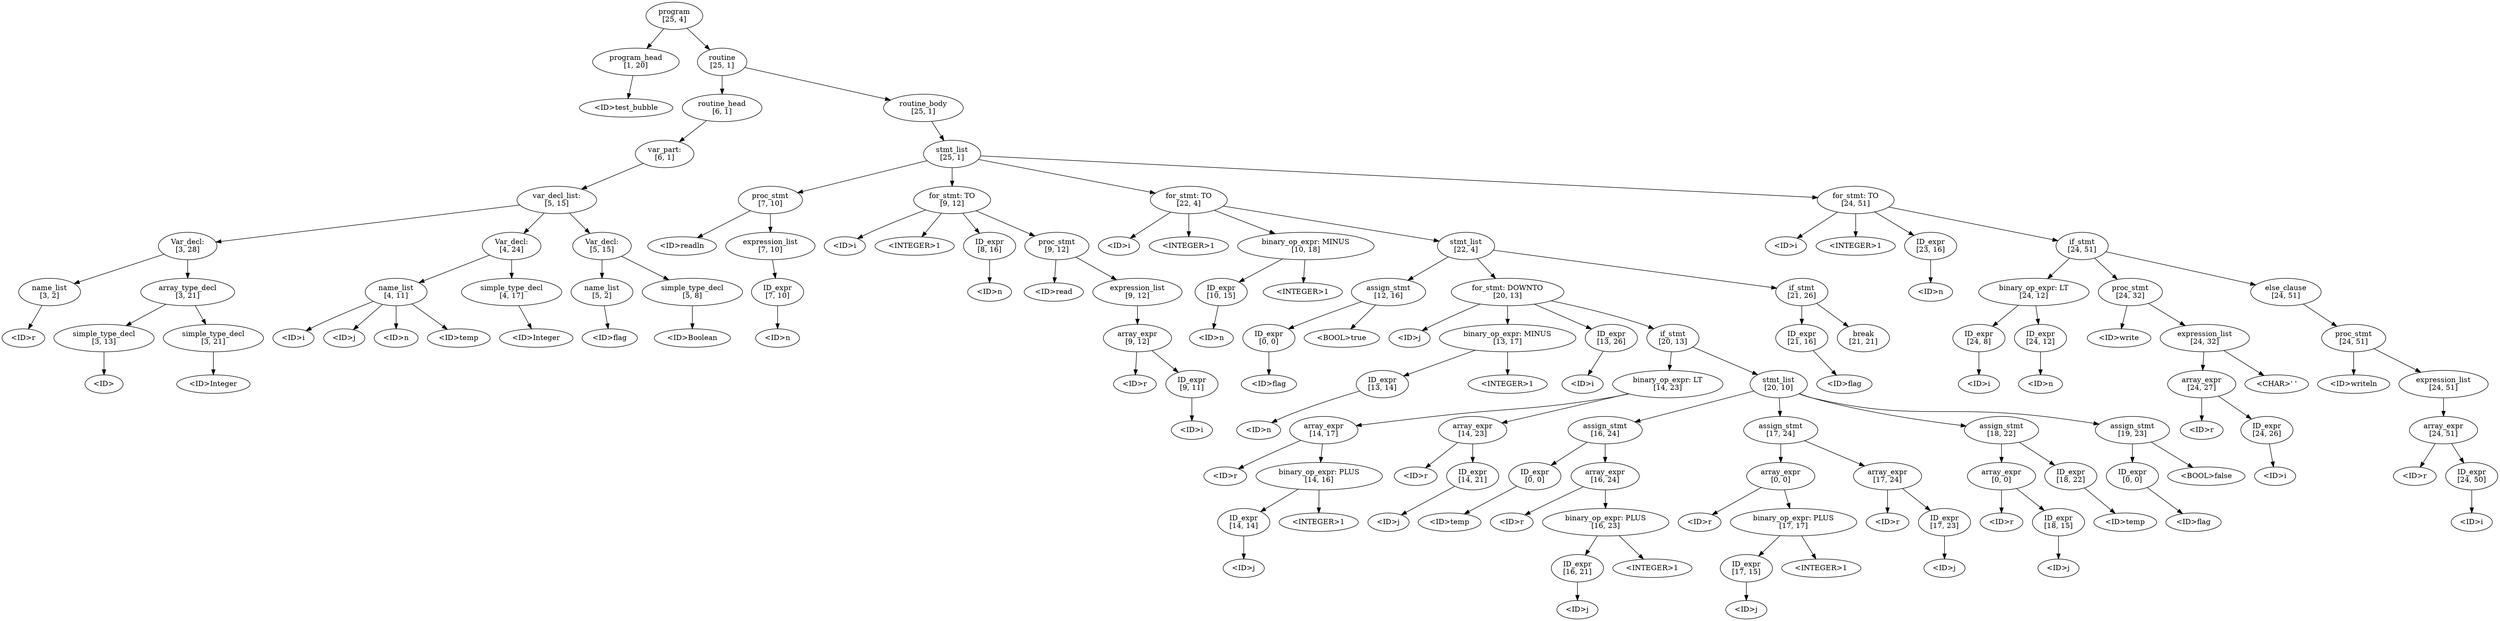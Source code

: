 digraph g {
	node_0->node_1;
	node_1->node_2;
	node_0->node_3;
	node_3->node_4;
	node_4->node_5;
	node_5->node_6;
	node_6->node_7;
	node_7->node_8;
	node_8->node_9;
	node_7->node_10;
	node_10->node_11;
	node_11->node_12;
	node_10->node_13;
	node_13->node_14;
	node_6->node_15;
	node_15->node_16;
	node_16->node_17;
	node_16->node_18;
	node_16->node_19;
	node_16->node_20;
	node_15->node_21;
	node_21->node_22;
	node_6->node_23;
	node_23->node_24;
	node_24->node_25;
	node_23->node_26;
	node_26->node_27;
	node_3->node_28;
	node_28->node_29;
	node_29->node_30;
	node_30->node_31;
	node_30->node_32;
	node_32->node_33;
	node_33->node_34;
	node_29->node_35;
	node_35->node_36;
	node_35->node_37;
	node_35->node_38;
	node_38->node_39;
	node_35->node_40;
	node_40->node_41;
	node_40->node_42;
	node_42->node_43;
	node_43->node_44;
	node_43->node_45;
	node_45->node_46;
	node_29->node_47;
	node_47->node_48;
	node_47->node_49;
	node_47->node_50;
	node_50->node_51;
	node_51->node_52;
	node_50->node_53;
	node_47->node_54;
	node_54->node_55;
	node_55->node_56;
	node_56->node_57;
	node_55->node_58;
	node_54->node_59;
	node_59->node_60;
	node_59->node_61;
	node_61->node_62;
	node_62->node_63;
	node_61->node_64;
	node_59->node_65;
	node_65->node_66;
	node_59->node_67;
	node_67->node_68;
	node_68->node_69;
	node_69->node_70;
	node_69->node_71;
	node_71->node_72;
	node_72->node_73;
	node_71->node_74;
	node_68->node_75;
	node_75->node_76;
	node_75->node_77;
	node_77->node_78;
	node_67->node_79;
	node_79->node_80;
	node_80->node_81;
	node_81->node_82;
	node_80->node_83;
	node_83->node_84;
	node_83->node_85;
	node_85->node_86;
	node_86->node_87;
	node_85->node_88;
	node_79->node_89;
	node_89->node_90;
	node_90->node_91;
	node_90->node_92;
	node_92->node_93;
	node_93->node_94;
	node_92->node_95;
	node_89->node_96;
	node_96->node_97;
	node_96->node_98;
	node_98->node_99;
	node_79->node_100;
	node_100->node_101;
	node_101->node_102;
	node_101->node_103;
	node_103->node_104;
	node_100->node_105;
	node_105->node_106;
	node_79->node_107;
	node_107->node_108;
	node_108->node_109;
	node_107->node_110;
	node_54->node_111;
	node_111->node_112;
	node_112->node_113;
	node_111->node_114;
	node_29->node_115;
	node_115->node_116;
	node_115->node_117;
	node_115->node_118;
	node_118->node_119;
	node_115->node_120;
	node_120->node_121;
	node_121->node_122;
	node_122->node_123;
	node_121->node_124;
	node_124->node_125;
	node_120->node_126;
	node_126->node_127;
	node_126->node_128;
	node_128->node_129;
	node_129->node_130;
	node_129->node_131;
	node_131->node_132;
	node_128->node_133;
	node_120->node_134;
	node_134->node_135;
	node_135->node_136;
	node_135->node_137;
	node_137->node_138;
	node_138->node_139;
	node_138->node_140;
	node_140->node_141;
	node_0[label="program\n[25, 4]"];
	node_1[label="program_head\n[1, 20]"];
	node_2[label="<ID>test_bubble"];
	node_3[label="routine\n[25, 1]"];
	node_4[label="routine_head\n[6, 1]"];
	node_5[label="var_part:\n[6, 1]"];
	node_6[label="var_decl_list:\n[5, 15]"];
	node_7[label="Var_decl:\n[3, 28]"];
	node_8[label="name_list\n[3, 2]"];
	node_9[label="<ID>r"];
	node_10[label="array_type_decl\n[3, 21]"];
	node_11[label="simple_type_decl\n[3, 13]"];
	node_12[label="<ID>"];
	node_13[label="simple_type_decl\n[3, 21]"];
	node_14[label="<ID>Integer"];
	node_15[label="Var_decl:\n[4, 24]"];
	node_16[label="name_list\n[4, 11]"];
	node_17[label="<ID>i"];
	node_18[label="<ID>j"];
	node_19[label="<ID>n"];
	node_20[label="<ID>temp"];
	node_21[label="simple_type_decl\n[4, 17]"];
	node_22[label="<ID>Integer"];
	node_23[label="Var_decl:\n[5, 15]"];
	node_24[label="name_list\n[5, 2]"];
	node_25[label="<ID>flag"];
	node_26[label="simple_type_decl\n[5, 8]"];
	node_27[label="<ID>Boolean"];
	node_28[label="routine_body\n[25, 1]"];
	node_29[label="stmt_list\n[25, 1]"];
	node_30[label="proc_stmt\n[7, 10]"];
	node_31[label="<ID>readln"];
	node_32[label="expression_list\n[7, 10]"];
	node_33[label="ID_expr\n[7, 10]"];
	node_34[label="<ID>n"];
	node_35[label="for_stmt: TO\n[9, 12]"];
	node_36[label="<ID>i"];
	node_37[label="<INTEGER>1"];
	node_38[label="ID_expr\n[8, 16]"];
	node_39[label="<ID>n"];
	node_40[label="proc_stmt\n[9, 12]"];
	node_41[label="<ID>read"];
	node_42[label="expression_list\n[9, 12]"];
	node_43[label="array_expr\n[9, 12]"];
	node_44[label="<ID>r"];
	node_45[label="ID_expr\n[9, 11]"];
	node_46[label="<ID>i"];
	node_47[label="for_stmt: TO\n[22, 4]"];
	node_48[label="<ID>i"];
	node_49[label="<INTEGER>1"];
	node_50[label="binary_op_expr: MINUS\n[10, 18]"];
	node_51[label="ID_expr\n[10, 15]"];
	node_52[label="<ID>n"];
	node_53[label="<INTEGER>1"];
	node_54[label="stmt_list\n[22, 4]"];
	node_55[label="assign_stmt\n[12, 16]"];
	node_56[label="ID_expr\n[0, 0]"];
	node_57[label="<ID>flag"];
	node_58[label="<BOOL>true"];
	node_59[label="for_stmt: DOWNTO\n[20, 13]"];
	node_60[label="<ID>j"];
	node_61[label="binary_op_expr: MINUS\n[13, 17]"];
	node_62[label="ID_expr\n[13, 14]"];
	node_63[label="<ID>n"];
	node_64[label="<INTEGER>1"];
	node_65[label="ID_expr\n[13, 26]"];
	node_66[label="<ID>i"];
	node_67[label="if_stmt\n[20, 13]"];
	node_68[label="binary_op_expr: LT\n[14, 23]"];
	node_69[label="array_expr\n[14, 17]"];
	node_70[label="<ID>r"];
	node_71[label="binary_op_expr: PLUS\n[14, 16]"];
	node_72[label="ID_expr\n[14, 14]"];
	node_73[label="<ID>j"];
	node_74[label="<INTEGER>1"];
	node_75[label="array_expr\n[14, 23]"];
	node_76[label="<ID>r"];
	node_77[label="ID_expr\n[14, 21]"];
	node_78[label="<ID>j"];
	node_79[label="stmt_list\n[20, 10]"];
	node_80[label="assign_stmt\n[16, 24]"];
	node_81[label="ID_expr\n[0, 0]"];
	node_82[label="<ID>temp"];
	node_83[label="array_expr\n[16, 24]"];
	node_84[label="<ID>r"];
	node_85[label="binary_op_expr: PLUS\n[16, 23]"];
	node_86[label="ID_expr\n[16, 21]"];
	node_87[label="<ID>j"];
	node_88[label="<INTEGER>1"];
	node_89[label="assign_stmt\n[17, 24]"];
	node_90[label="array_expr\n[0, 0]"];
	node_91[label="<ID>r"];
	node_92[label="binary_op_expr: PLUS\n[17, 17]"];
	node_93[label="ID_expr\n[17, 15]"];
	node_94[label="<ID>j"];
	node_95[label="<INTEGER>1"];
	node_96[label="array_expr\n[17, 24]"];
	node_97[label="<ID>r"];
	node_98[label="ID_expr\n[17, 23]"];
	node_99[label="<ID>j"];
	node_100[label="assign_stmt\n[18, 22]"];
	node_101[label="array_expr\n[0, 0]"];
	node_102[label="<ID>r"];
	node_103[label="ID_expr\n[18, 15]"];
	node_104[label="<ID>j"];
	node_105[label="ID_expr\n[18, 22]"];
	node_106[label="<ID>temp"];
	node_107[label="assign_stmt\n[19, 23]"];
	node_108[label="ID_expr\n[0, 0]"];
	node_109[label="<ID>flag"];
	node_110[label="<BOOL>false"];
	node_111[label="if_stmt\n[21, 26]"];
	node_112[label="ID_expr\n[21, 16]"];
	node_113[label="<ID>flag"];
	node_114[label="break\n[21, 21]"];
	node_115[label="for_stmt: TO\n[24, 51]"];
	node_116[label="<ID>i"];
	node_117[label="<INTEGER>1"];
	node_118[label="ID_expr\n[23, 16]"];
	node_119[label="<ID>n"];
	node_120[label="if_stmt\n[24, 51]"];
	node_121[label="binary_op_expr: LT\n[24, 12]"];
	node_122[label="ID_expr\n[24, 8]"];
	node_123[label="<ID>i"];
	node_124[label="ID_expr\n[24, 12]"];
	node_125[label="<ID>n"];
	node_126[label="proc_stmt\n[24, 32]"];
	node_127[label="<ID>write"];
	node_128[label="expression_list\n[24, 32]"];
	node_129[label="array_expr\n[24, 27]"];
	node_130[label="<ID>r"];
	node_131[label="ID_expr\n[24, 26]"];
	node_132[label="<ID>i"];
	node_133[label="<CHAR>' '"];
	node_134[label="else_clause\n[24, 51]"];
	node_135[label="proc_stmt\n[24, 51]"];
	node_136[label="<ID>writeln"];
	node_137[label="expression_list\n[24, 51]"];
	node_138[label="array_expr\n[24, 51]"];
	node_139[label="<ID>r"];
	node_140[label="ID_expr\n[24, 50]"];
	node_141[label="<ID>i"];
}